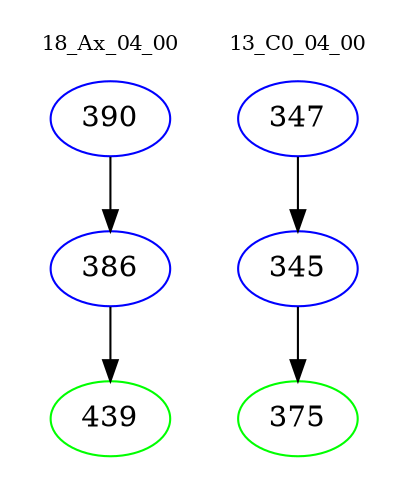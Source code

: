 digraph{
subgraph cluster_0 {
color = white
label = "18_Ax_04_00";
fontsize=10;
T0_390 [label="390", color="blue"]
T0_390 -> T0_386 [color="black"]
T0_386 [label="386", color="blue"]
T0_386 -> T0_439 [color="black"]
T0_439 [label="439", color="green"]
}
subgraph cluster_1 {
color = white
label = "13_C0_04_00";
fontsize=10;
T1_347 [label="347", color="blue"]
T1_347 -> T1_345 [color="black"]
T1_345 [label="345", color="blue"]
T1_345 -> T1_375 [color="black"]
T1_375 [label="375", color="green"]
}
}
